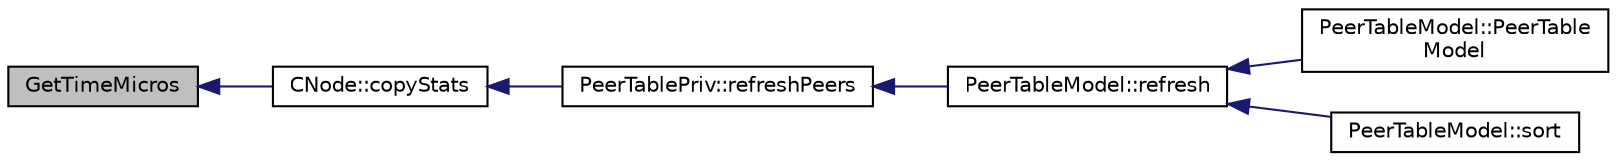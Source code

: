 digraph "GetTimeMicros"
{
  edge [fontname="Helvetica",fontsize="10",labelfontname="Helvetica",labelfontsize="10"];
  node [fontname="Helvetica",fontsize="10",shape=record];
  rankdir="LR";
  Node320 [label="GetTimeMicros",height=0.2,width=0.4,color="black", fillcolor="grey75", style="filled", fontcolor="black"];
  Node320 -> Node321 [dir="back",color="midnightblue",fontsize="10",style="solid",fontname="Helvetica"];
  Node321 [label="CNode::copyStats",height=0.2,width=0.4,color="black", fillcolor="white", style="filled",URL="$class_c_node.html#aaa77188d9df85b80e3f8a30292acf6a9"];
  Node321 -> Node322 [dir="back",color="midnightblue",fontsize="10",style="solid",fontname="Helvetica"];
  Node322 [label="PeerTablePriv::refreshPeers",height=0.2,width=0.4,color="black", fillcolor="white", style="filled",URL="$class_peer_table_priv.html#a304d99874f6cd0c67ed207546a5ca904",tooltip="Pull a full list of peers from vNodes into our cache. "];
  Node322 -> Node323 [dir="back",color="midnightblue",fontsize="10",style="solid",fontname="Helvetica"];
  Node323 [label="PeerTableModel::refresh",height=0.2,width=0.4,color="black", fillcolor="white", style="filled",URL="$class_peer_table_model.html#abae14b3fd8a38a60f752f67a57b5b0b3"];
  Node323 -> Node324 [dir="back",color="midnightblue",fontsize="10",style="solid",fontname="Helvetica"];
  Node324 [label="PeerTableModel::PeerTable\lModel",height=0.2,width=0.4,color="black", fillcolor="white", style="filled",URL="$class_peer_table_model.html#a94e40794eeb946475a4a747c1fe1a2c2"];
  Node323 -> Node325 [dir="back",color="midnightblue",fontsize="10",style="solid",fontname="Helvetica"];
  Node325 [label="PeerTableModel::sort",height=0.2,width=0.4,color="black", fillcolor="white", style="filled",URL="$class_peer_table_model.html#ac2211cda0ce659ac4c324c6ff24e1e5f"];
}
